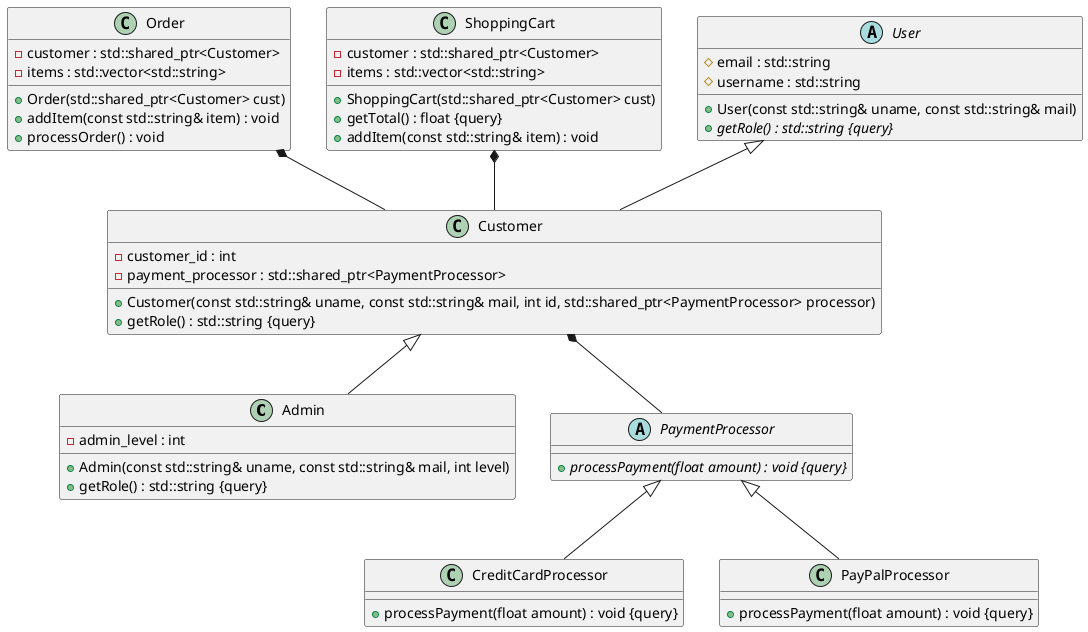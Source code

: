 @startuml





/' Objects '/

class Admin {
	+Admin(const std::string& uname, const std::string& mail, int level)
	-admin_level : int
	+getRole() : std::string {query}
}


class CreditCardProcessor {
	+processPayment(float amount) : void {query}
}


class Customer {
	+Customer(const std::string& uname, const std::string& mail, int id, std::shared_ptr<PaymentProcessor> processor)
	-customer_id : int
	-payment_processor : std::shared_ptr<PaymentProcessor>
	+getRole() : std::string {query}
}


class Order {
	+Order(std::shared_ptr<Customer> cust)
	-customer : std::shared_ptr<Customer>
	-items : std::vector<std::string>
	+addItem(const std::string& item) : void
	+processOrder() : void
}


class PayPalProcessor {
	+processPayment(float amount) : void {query}
}


abstract class PaymentProcessor {
	+{abstract} processPayment(float amount) : void {query}
}


class ShoppingCart {
	+ShoppingCart(std::shared_ptr<Customer> cust)
	+getTotal() : float {query}
	-customer : std::shared_ptr<Customer>
	-items : std::vector<std::string>
	+addItem(const std::string& item) : void
}


abstract class User {
	+User(const std::string& uname, const std::string& mail)
	#email : std::string
	+{abstract} getRole() : std::string {query}
	#username : std::string
}





/' Inheritance relationships '/

Customer <|-- Admin


PaymentProcessor <|-- CreditCardProcessor


PaymentProcessor <|-- PayPalProcessor


User <|-- Customer





/' Aggregation relationships '/

Customer *-- PaymentProcessor


Order *-- Customer


ShoppingCart *-- Customer






/' Nested objects '/



@enduml
